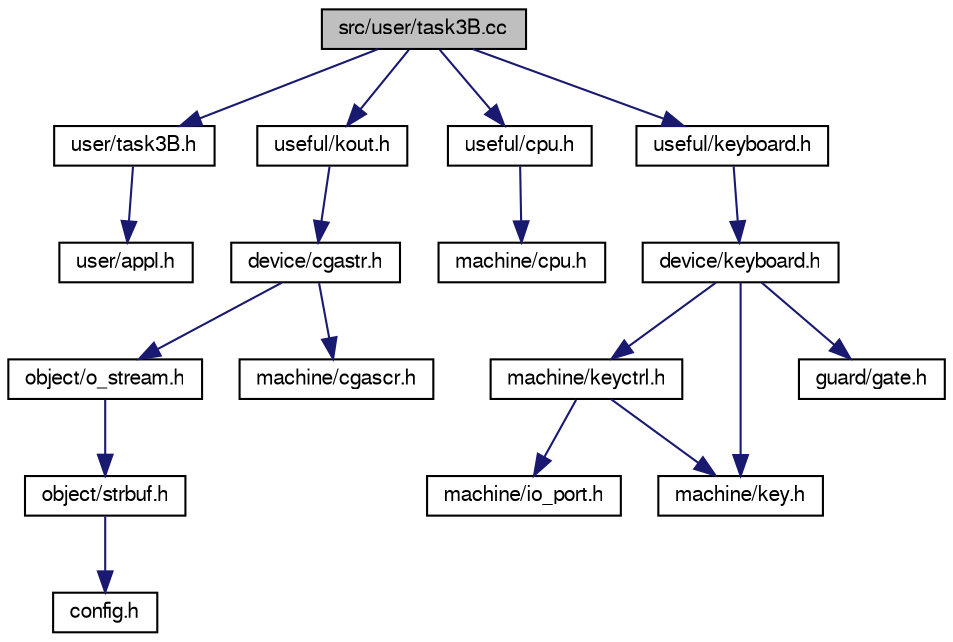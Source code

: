 digraph "src/user/task3B.cc"
{
  bgcolor="transparent";
  edge [fontname="FreeSans",fontsize="10",labelfontname="FreeSans",labelfontsize="10"];
  node [fontname="FreeSans",fontsize="10",shape=record];
  Node1 [label="src/user/task3B.cc",height=0.2,width=0.4,color="black", fillcolor="grey75", style="filled" fontcolor="black"];
  Node1 -> Node2 [color="midnightblue",fontsize="10",style="solid",fontname="FreeSans"];
  Node2 [label="user/task3B.h",height=0.2,width=0.4,color="black",URL="$task3B_8h.html"];
  Node2 -> Node3 [color="midnightblue",fontsize="10",style="solid",fontname="FreeSans"];
  Node3 [label="user/appl.h",height=0.2,width=0.4,color="black",URL="$appl_8h.html",tooltip="Grundklasse für Anwendungen, für die einzelnen Aufgaben benötigt."];
  Node1 -> Node4 [color="midnightblue",fontsize="10",style="solid",fontname="FreeSans"];
  Node4 [label="useful/kout.h",height=0.2,width=0.4,color="black",URL="$kout_8h.html",tooltip="alles notwendige zum nutzen der in main.cc deklarierten globalen Variable kout"];
  Node4 -> Node5 [color="midnightblue",fontsize="10",style="solid",fontname="FreeSans"];
  Node5 [label="device/cgastr.h",height=0.2,width=0.4,color="black",URL="$cgastr_8h.html"];
  Node5 -> Node6 [color="midnightblue",fontsize="10",style="solid",fontname="FreeSans"];
  Node6 [label="object/o_stream.h",height=0.2,width=0.4,color="black",URL="$o__stream_8h.html"];
  Node6 -> Node7 [color="midnightblue",fontsize="10",style="solid",fontname="FreeSans"];
  Node7 [label="object/strbuf.h",height=0.2,width=0.4,color="black",URL="$strbuf_8h.html"];
  Node7 -> Node8 [color="midnightblue",fontsize="10",style="solid",fontname="FreeSans"];
  Node8 [label="config.h",height=0.2,width=0.4,color="black",URL="$config_8h.html",tooltip="verschiedene defines für Einstellungen"];
  Node5 -> Node9 [color="midnightblue",fontsize="10",style="solid",fontname="FreeSans"];
  Node9 [label="machine/cgascr.h",height=0.2,width=0.4,color="black",URL="$cgascr_8h.html"];
  Node1 -> Node10 [color="midnightblue",fontsize="10",style="solid",fontname="FreeSans"];
  Node10 [label="useful/cpu.h",height=0.2,width=0.4,color="black",URL="$useful_2cpu_8h.html",tooltip="alles notwendige zum nutzen der in main.cc deklarierten globalen Variable cpu"];
  Node10 -> Node11 [color="midnightblue",fontsize="10",style="solid",fontname="FreeSans"];
  Node11 [label="machine/cpu.h",height=0.2,width=0.4,color="black",URL="$machine_2cpu_8h.html"];
  Node1 -> Node12 [color="midnightblue",fontsize="10",style="solid",fontname="FreeSans"];
  Node12 [label="useful/keyboard.h",height=0.2,width=0.4,color="black",URL="$useful_2keyboard_8h.html"];
  Node12 -> Node13 [color="midnightblue",fontsize="10",style="solid",fontname="FreeSans"];
  Node13 [label="device/keyboard.h",height=0.2,width=0.4,color="black",URL="$device_2keyboard_8h.html"];
  Node13 -> Node14 [color="midnightblue",fontsize="10",style="solid",fontname="FreeSans"];
  Node14 [label="machine/keyctrl.h",height=0.2,width=0.4,color="black",URL="$keyctrl_8h.html"];
  Node14 -> Node15 [color="midnightblue",fontsize="10",style="solid",fontname="FreeSans"];
  Node15 [label="machine/io_port.h",height=0.2,width=0.4,color="black",URL="$io__port_8h.html"];
  Node14 -> Node16 [color="midnightblue",fontsize="10",style="solid",fontname="FreeSans"];
  Node16 [label="machine/key.h",height=0.2,width=0.4,color="black",URL="$key_8h.html"];
  Node13 -> Node17 [color="midnightblue",fontsize="10",style="solid",fontname="FreeSans"];
  Node17 [label="guard/gate.h",height=0.2,width=0.4,color="black",URL="$gate_8h.html"];
  Node13 -> Node16 [color="midnightblue",fontsize="10",style="solid",fontname="FreeSans"];
}
